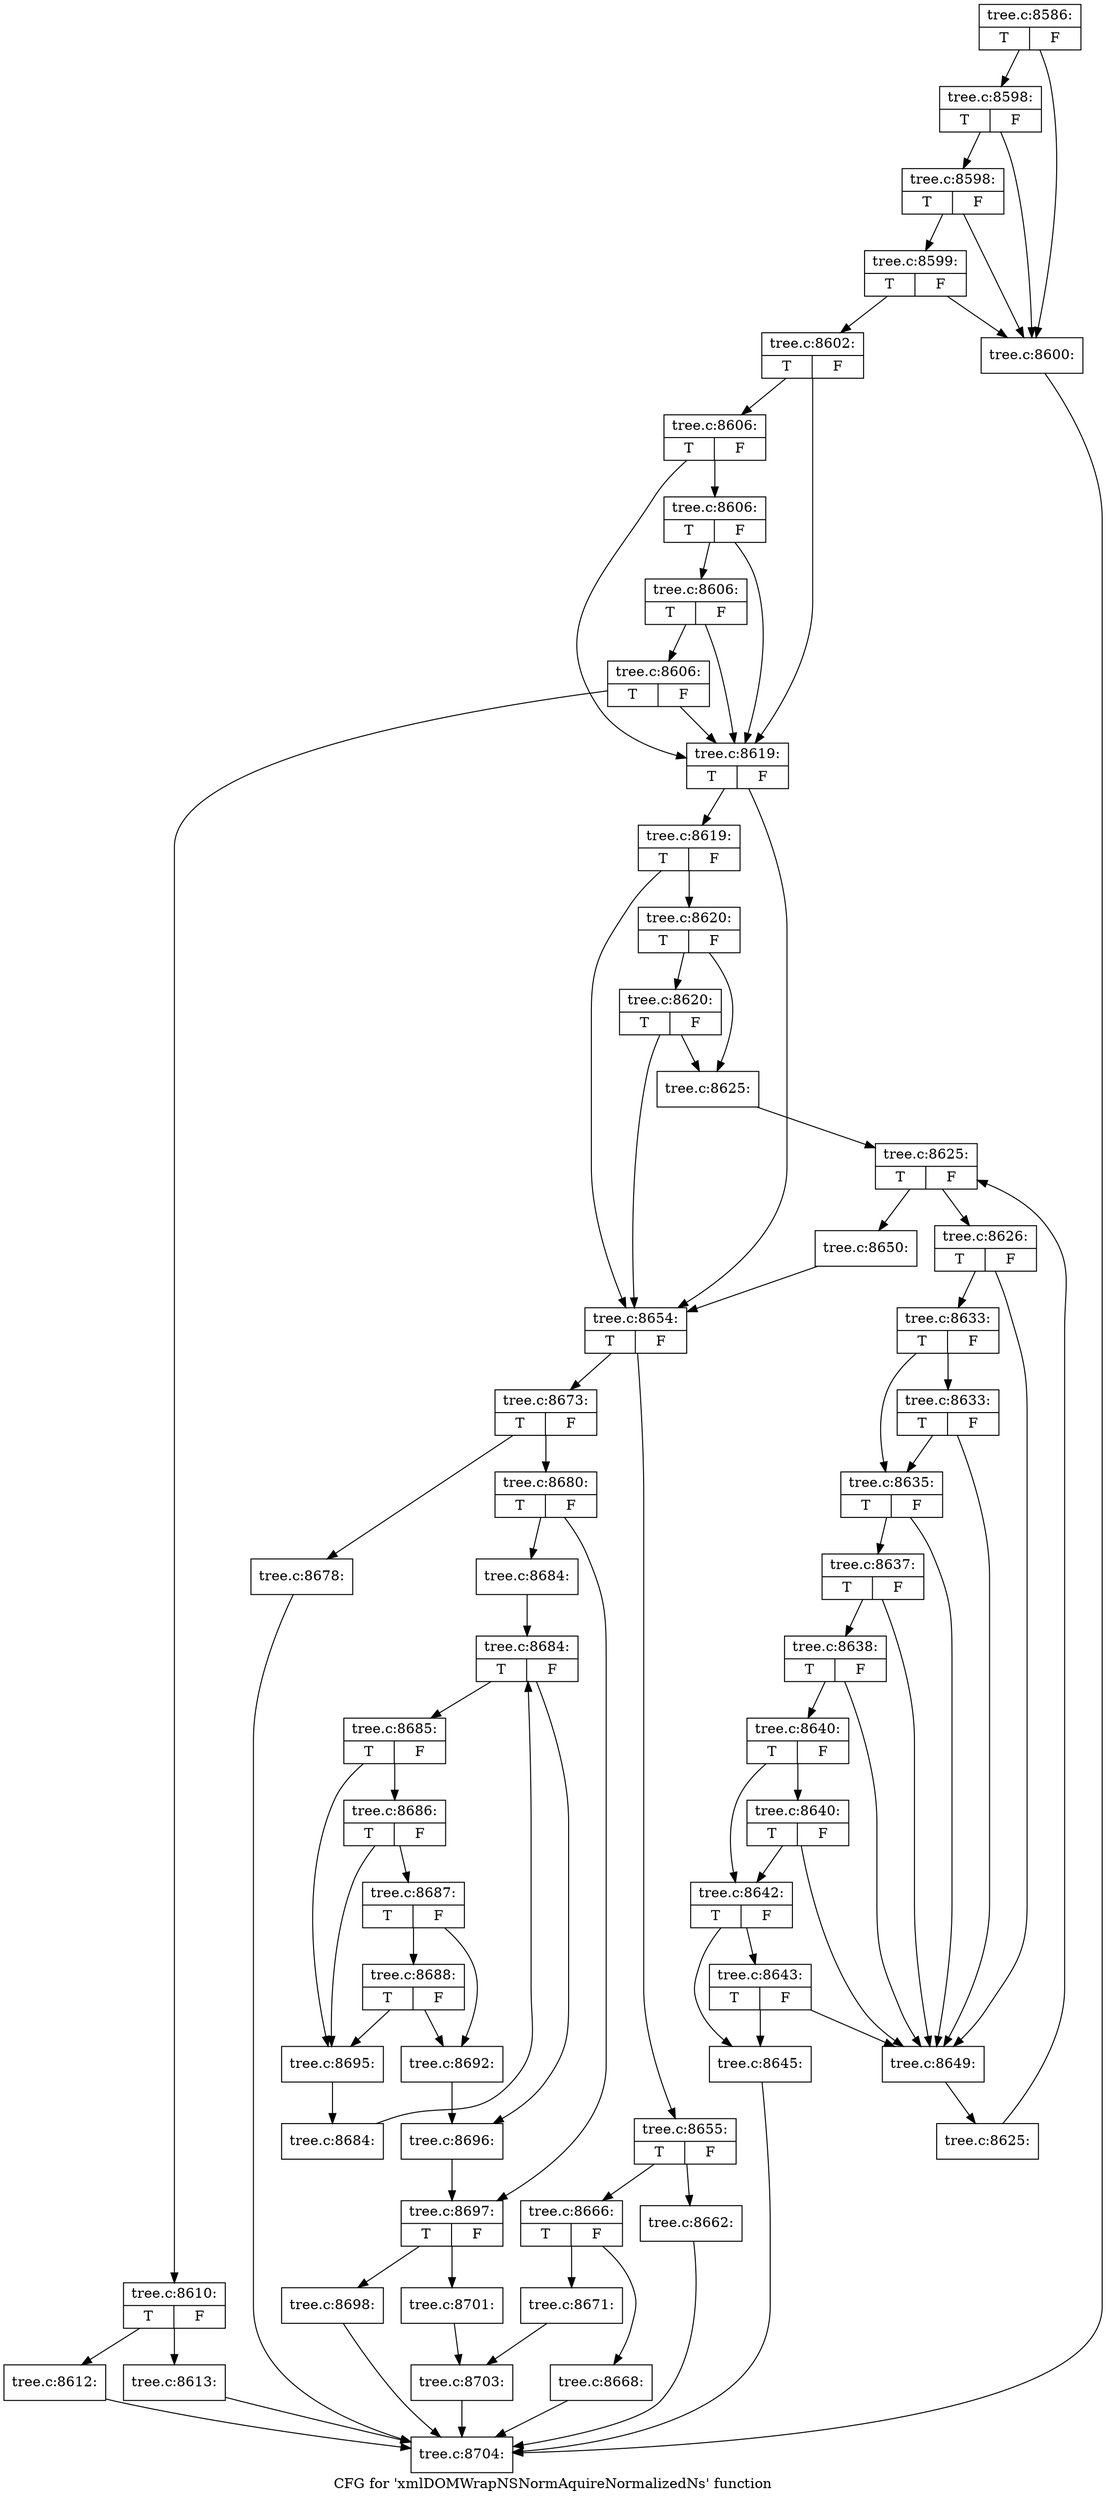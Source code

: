 digraph "CFG for 'xmlDOMWrapNSNormAquireNormalizedNs' function" {
	label="CFG for 'xmlDOMWrapNSNormAquireNormalizedNs' function";

	Node0x487ab30 [shape=record,label="{tree.c:8586:|{<s0>T|<s1>F}}"];
	Node0x487ab30 -> Node0x4885670;
	Node0x487ab30 -> Node0x4885810;
	Node0x4885810 [shape=record,label="{tree.c:8598:|{<s0>T|<s1>F}}"];
	Node0x4885810 -> Node0x4885670;
	Node0x4885810 -> Node0x4885790;
	Node0x4885790 [shape=record,label="{tree.c:8598:|{<s0>T|<s1>F}}"];
	Node0x4885790 -> Node0x4885670;
	Node0x4885790 -> Node0x4885710;
	Node0x4885710 [shape=record,label="{tree.c:8599:|{<s0>T|<s1>F}}"];
	Node0x4885710 -> Node0x4885670;
	Node0x4885710 -> Node0x48856c0;
	Node0x4885670 [shape=record,label="{tree.c:8600:}"];
	Node0x4885670 -> Node0x4883870;
	Node0x48856c0 [shape=record,label="{tree.c:8602:|{<s0>T|<s1>F}}"];
	Node0x48856c0 -> Node0x4886690;
	Node0x48856c0 -> Node0x4886520;
	Node0x4886690 [shape=record,label="{tree.c:8606:|{<s0>T|<s1>F}}"];
	Node0x4886690 -> Node0x4886640;
	Node0x4886690 -> Node0x4886520;
	Node0x4886640 [shape=record,label="{tree.c:8606:|{<s0>T|<s1>F}}"];
	Node0x4886640 -> Node0x48865f0;
	Node0x4886640 -> Node0x4886520;
	Node0x48865f0 [shape=record,label="{tree.c:8606:|{<s0>T|<s1>F}}"];
	Node0x48865f0 -> Node0x4886570;
	Node0x48865f0 -> Node0x4886520;
	Node0x4886570 [shape=record,label="{tree.c:8606:|{<s0>T|<s1>F}}"];
	Node0x4886570 -> Node0x48864d0;
	Node0x4886570 -> Node0x4886520;
	Node0x48864d0 [shape=record,label="{tree.c:8610:|{<s0>T|<s1>F}}"];
	Node0x48864d0 -> Node0x4887ca0;
	Node0x48864d0 -> Node0x4887cf0;
	Node0x4887ca0 [shape=record,label="{tree.c:8612:}"];
	Node0x4887ca0 -> Node0x4883870;
	Node0x4887cf0 [shape=record,label="{tree.c:8613:}"];
	Node0x4887cf0 -> Node0x4883870;
	Node0x4886520 [shape=record,label="{tree.c:8619:|{<s0>T|<s1>F}}"];
	Node0x4886520 -> Node0x4888530;
	Node0x4886520 -> Node0x4888460;
	Node0x4888530 [shape=record,label="{tree.c:8619:|{<s0>T|<s1>F}}"];
	Node0x4888530 -> Node0x48884b0;
	Node0x4888530 -> Node0x4888460;
	Node0x48884b0 [shape=record,label="{tree.c:8620:|{<s0>T|<s1>F}}"];
	Node0x48884b0 -> Node0x4888ae0;
	Node0x48884b0 -> Node0x4888410;
	Node0x4888ae0 [shape=record,label="{tree.c:8620:|{<s0>T|<s1>F}}"];
	Node0x4888ae0 -> Node0x4888460;
	Node0x4888ae0 -> Node0x4888410;
	Node0x4888410 [shape=record,label="{tree.c:8625:}"];
	Node0x4888410 -> Node0x4889210;
	Node0x4889210 [shape=record,label="{tree.c:8625:|{<s0>T|<s1>F}}"];
	Node0x4889210 -> Node0x48894c0;
	Node0x4889210 -> Node0x4888f70;
	Node0x48894c0 [shape=record,label="{tree.c:8626:|{<s0>T|<s1>F}}"];
	Node0x48894c0 -> Node0x4889a40;
	Node0x48894c0 -> Node0x48897f0;
	Node0x4889a40 [shape=record,label="{tree.c:8633:|{<s0>T|<s1>F}}"];
	Node0x4889a40 -> Node0x4889d70;
	Node0x4889a40 -> Node0x48899c0;
	Node0x4889d70 [shape=record,label="{tree.c:8633:|{<s0>T|<s1>F}}"];
	Node0x4889d70 -> Node0x48899c0;
	Node0x4889d70 -> Node0x48897f0;
	Node0x48899c0 [shape=record,label="{tree.c:8635:|{<s0>T|<s1>F}}"];
	Node0x48899c0 -> Node0x4889940;
	Node0x48899c0 -> Node0x48897f0;
	Node0x4889940 [shape=record,label="{tree.c:8637:|{<s0>T|<s1>F}}"];
	Node0x4889940 -> Node0x488a620;
	Node0x4889940 -> Node0x48897f0;
	Node0x488a620 [shape=record,label="{tree.c:8638:|{<s0>T|<s1>F}}"];
	Node0x488a620 -> Node0x48898c0;
	Node0x488a620 -> Node0x48897f0;
	Node0x48898c0 [shape=record,label="{tree.c:8640:|{<s0>T|<s1>F}}"];
	Node0x48898c0 -> Node0x488b0e0;
	Node0x48898c0 -> Node0x4889840;
	Node0x488b0e0 [shape=record,label="{tree.c:8640:|{<s0>T|<s1>F}}"];
	Node0x488b0e0 -> Node0x4889840;
	Node0x488b0e0 -> Node0x48897f0;
	Node0x4889840 [shape=record,label="{tree.c:8642:|{<s0>T|<s1>F}}"];
	Node0x4889840 -> Node0x48897a0;
	Node0x4889840 -> Node0x488b790;
	Node0x488b790 [shape=record,label="{tree.c:8643:|{<s0>T|<s1>F}}"];
	Node0x488b790 -> Node0x48897a0;
	Node0x488b790 -> Node0x48897f0;
	Node0x48897a0 [shape=record,label="{tree.c:8645:}"];
	Node0x48897a0 -> Node0x4883870;
	Node0x48897f0 [shape=record,label="{tree.c:8649:}"];
	Node0x48897f0 -> Node0x4889430;
	Node0x4889430 [shape=record,label="{tree.c:8625:}"];
	Node0x4889430 -> Node0x4889210;
	Node0x4888f70 [shape=record,label="{tree.c:8650:}"];
	Node0x4888f70 -> Node0x4888460;
	Node0x4888460 [shape=record,label="{tree.c:8654:|{<s0>T|<s1>F}}"];
	Node0x4888460 -> Node0x488d130;
	Node0x4888460 -> Node0x488d1d0;
	Node0x488d130 [shape=record,label="{tree.c:8655:|{<s0>T|<s1>F}}"];
	Node0x488d130 -> Node0x488dde0;
	Node0x488d130 -> Node0x488de30;
	Node0x488dde0 [shape=record,label="{tree.c:8662:}"];
	Node0x488dde0 -> Node0x4883870;
	Node0x488de30 [shape=record,label="{tree.c:8666:|{<s0>T|<s1>F}}"];
	Node0x488de30 -> Node0x488e2f0;
	Node0x488de30 -> Node0x488e340;
	Node0x488e2f0 [shape=record,label="{tree.c:8668:}"];
	Node0x488e2f0 -> Node0x4883870;
	Node0x488e340 [shape=record,label="{tree.c:8671:}"];
	Node0x488e340 -> Node0x488d180;
	Node0x488d1d0 [shape=record,label="{tree.c:8673:|{<s0>T|<s1>F}}"];
	Node0x488d1d0 -> Node0x488fc30;
	Node0x488d1d0 -> Node0x488ff60;
	Node0x488fc30 [shape=record,label="{tree.c:8678:}"];
	Node0x488fc30 -> Node0x4883870;
	Node0x488ff60 [shape=record,label="{tree.c:8680:|{<s0>T|<s1>F}}"];
	Node0x488ff60 -> Node0x4890660;
	Node0x488ff60 -> Node0x48906b0;
	Node0x4890660 [shape=record,label="{tree.c:8684:}"];
	Node0x4890660 -> Node0x4890cb0;
	Node0x4890cb0 [shape=record,label="{tree.c:8684:|{<s0>T|<s1>F}}"];
	Node0x4890cb0 -> Node0x4890ee0;
	Node0x4890cb0 -> Node0x4890a50;
	Node0x4890ee0 [shape=record,label="{tree.c:8685:|{<s0>T|<s1>F}}"];
	Node0x4890ee0 -> Node0x4891260;
	Node0x4890ee0 -> Node0x4891190;
	Node0x4891260 [shape=record,label="{tree.c:8686:|{<s0>T|<s1>F}}"];
	Node0x4891260 -> Node0x48911e0;
	Node0x4891260 -> Node0x4891190;
	Node0x48911e0 [shape=record,label="{tree.c:8687:|{<s0>T|<s1>F}}"];
	Node0x48911e0 -> Node0x4891140;
	Node0x48911e0 -> Node0x4891950;
	Node0x4891950 [shape=record,label="{tree.c:8688:|{<s0>T|<s1>F}}"];
	Node0x4891950 -> Node0x4891140;
	Node0x4891950 -> Node0x4891190;
	Node0x4891140 [shape=record,label="{tree.c:8692:}"];
	Node0x4891140 -> Node0x4890a50;
	Node0x4891190 [shape=record,label="{tree.c:8695:}"];
	Node0x4891190 -> Node0x4890e90;
	Node0x4890e90 [shape=record,label="{tree.c:8684:}"];
	Node0x4890e90 -> Node0x4890cb0;
	Node0x4890a50 [shape=record,label="{tree.c:8696:}"];
	Node0x4890a50 -> Node0x48906b0;
	Node0x48906b0 [shape=record,label="{tree.c:8697:|{<s0>T|<s1>F}}"];
	Node0x48906b0 -> Node0x4892e60;
	Node0x48906b0 -> Node0x4892eb0;
	Node0x4892e60 [shape=record,label="{tree.c:8698:}"];
	Node0x4892e60 -> Node0x4883870;
	Node0x4892eb0 [shape=record,label="{tree.c:8701:}"];
	Node0x4892eb0 -> Node0x488d180;
	Node0x488d180 [shape=record,label="{tree.c:8703:}"];
	Node0x488d180 -> Node0x4883870;
	Node0x4883870 [shape=record,label="{tree.c:8704:}"];
}
